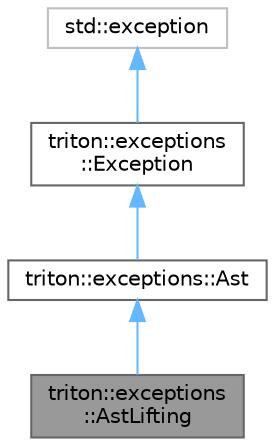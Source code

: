 digraph "triton::exceptions::AstLifting"
{
 // LATEX_PDF_SIZE
  bgcolor="transparent";
  edge [fontname=Helvetica,fontsize=10,labelfontname=Helvetica,labelfontsize=10];
  node [fontname=Helvetica,fontsize=10,shape=box,height=0.2,width=0.4];
  Node1 [label="triton::exceptions\l::AstLifting",height=0.2,width=0.4,color="gray40", fillcolor="grey60", style="filled", fontcolor="black",tooltip="The exception class used by all AST lifting (e.g z3 <-> triton)."];
  Node2 -> Node1 [dir="back",color="steelblue1",style="solid"];
  Node2 [label="triton::exceptions::Ast",height=0.2,width=0.4,color="gray40", fillcolor="white", style="filled",URL="$classtriton_1_1exceptions_1_1Ast.html",tooltip="The exception class used by all AST nodes."];
  Node3 -> Node2 [dir="back",color="steelblue1",style="solid"];
  Node3 [label="triton::exceptions\l::Exception",height=0.2,width=0.4,color="gray40", fillcolor="white", style="filled",URL="$classtriton_1_1exceptions_1_1Exception.html",tooltip="The root class of all exceptions."];
  Node4 -> Node3 [dir="back",color="steelblue1",style="solid"];
  Node4 [label="std::exception",height=0.2,width=0.4,color="grey75", fillcolor="white", style="filled",tooltip=" "];
}
